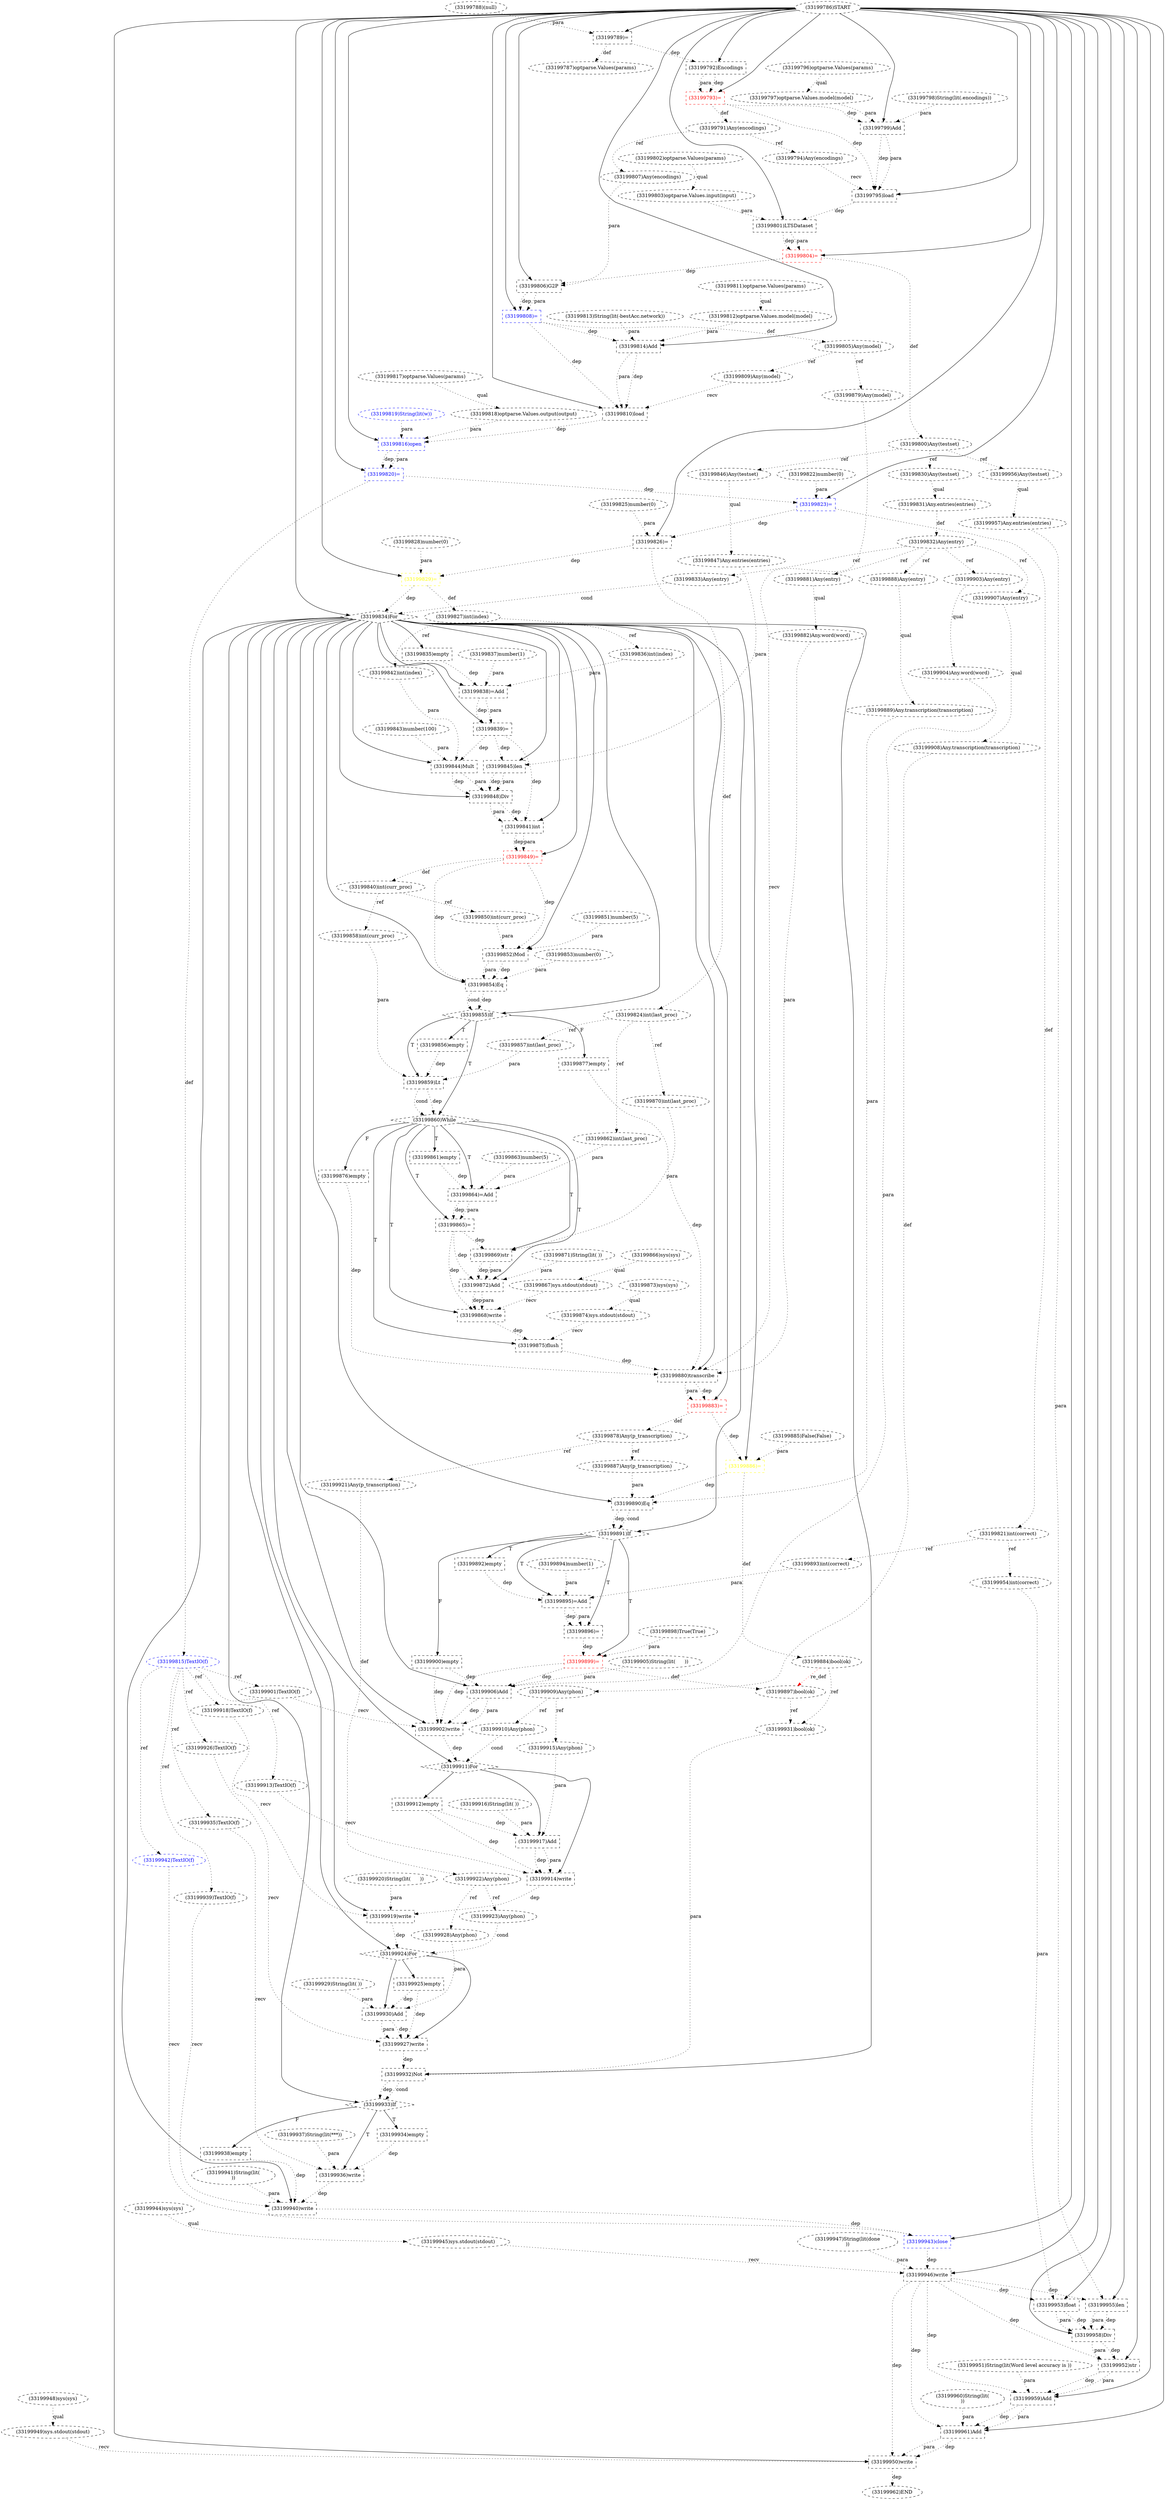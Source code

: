 digraph G {
1 [label="(33199855)If" shape=diamond style=dashed]
2 [label="(33199877)empty" shape=box style=dashed]
3 [label="(33199879)Any(model)" shape=ellipse style=dashed]
4 [label="(33199836)int(index)" shape=ellipse style=dashed]
5 [label="(33199860)While" shape=diamond style=dashed]
6 [label="(33199802)optparse.Values(params)" shape=ellipse style=dashed]
7 [label="(33199808)=" shape=box style=dashed color=blue fontcolor=blue]
8 [label="(33199925)empty" shape=box style=dashed]
9 [label="(33199960)String(lit(
))" shape=ellipse style=dashed]
10 [label="(33199805)Any(model)" shape=ellipse style=dashed]
11 [label="(33199884)bool(ok)" shape=ellipse style=dashed]
12 [label="(33199798)String(lit(.encodings))" shape=ellipse style=dashed]
13 [label="(33199824)int(last_proc)" shape=ellipse style=dashed]
14 [label="(33199945)sys.stdout(stdout)" shape=ellipse style=dashed]
15 [label="(33199811)optparse.Values(params)" shape=ellipse style=dashed]
16 [label="(33199914)write" shape=box style=dashed]
17 [label="(33199848)Div" shape=box style=dashed]
18 [label="(33199878)Any(p_transcription)" shape=ellipse style=dashed]
19 [label="(33199928)Any(phon)" shape=ellipse style=dashed]
20 [label="(33199874)sys.stdout(stdout)" shape=ellipse style=dashed]
21 [label="(33199849)=" shape=box style=dashed color=red fontcolor=red]
22 [label="(33199856)empty" shape=box style=dashed]
23 [label="(33199830)Any(testset)" shape=ellipse style=dashed]
24 [label="(33199827)int(index)" shape=ellipse style=dashed]
25 [label="(33199924)For" shape=diamond style=dashed]
26 [label="(33199864)=Add" shape=box style=dashed]
27 [label="(33199944)sys(sys)" shape=ellipse style=dashed]
28 [label="(33199832)Any(entry)" shape=ellipse style=dashed]
29 [label="(33199880)transcribe" shape=box style=dashed]
30 [label="(33199899)=" shape=box style=dashed color=red fontcolor=red]
31 [label="(33199906)Add" shape=box style=dashed]
32 [label="(33199789)=" shape=box style=dashed color=black fontcolor=black]
33 [label="(33199887)Any(p_transcription)" shape=ellipse style=dashed]
34 [label="(33199937)String(lit(***))" shape=ellipse style=dashed]
35 [label="(33199892)empty" shape=box style=dashed]
36 [label="(33199885)False(False)" shape=ellipse style=dashed]
37 [label="(33199875)flush" shape=box style=dashed]
38 [label="(33199838)=Add" shape=box style=dashed]
39 [label="(33199876)empty" shape=box style=dashed]
40 [label="(33199843)number(100)" shape=ellipse style=dashed]
41 [label="(33199795)load" shape=box style=dashed]
42 [label="(33199831)Any.entries(entries)" shape=ellipse style=dashed]
43 [label="(33199893)int(correct)" shape=ellipse style=dashed]
44 [label="(33199821)int(correct)" shape=ellipse style=dashed]
45 [label="(33199868)write" shape=box style=dashed]
46 [label="(33199858)int(curr_proc)" shape=ellipse style=dashed]
47 [label="(33199959)Add" shape=box style=dashed]
48 [label="(33199921)Any(p_transcription)" shape=ellipse style=dashed]
49 [label="(33199930)Add" shape=box style=dashed]
50 [label="(33199791)Any(encodings)" shape=ellipse style=dashed]
51 [label="(33199907)Any(entry)" shape=ellipse style=dashed]
52 [label="(33199955)len" shape=box style=dashed]
53 [label="(33199863)number(5)" shape=ellipse style=dashed]
54 [label="(33199929)String(lit( ))" shape=ellipse style=dashed]
55 [label="(33199809)Any(model)" shape=ellipse style=dashed]
56 [label="(33199794)Any(encodings)" shape=ellipse style=dashed]
57 [label="(33199816)open" shape=box style=dashed color=blue fontcolor=blue]
58 [label="(33199934)empty" shape=box style=dashed]
59 [label="(33199886)=" shape=box style=dashed color=yellow fontcolor=yellow]
60 [label="(33199902)write" shape=box style=dashed]
61 [label="(33199840)int(curr_proc)" shape=ellipse style=dashed]
62 [label="(33199801)LTSDataset" shape=box style=dashed]
63 [label="(33199825)number(0)" shape=ellipse style=dashed]
64 [label="(33199881)Any(entry)" shape=ellipse style=dashed]
65 [label="(33199796)optparse.Values(params)" shape=ellipse style=dashed]
66 [label="(33199869)str" shape=box style=dashed]
67 [label="(33199910)Any(phon)" shape=ellipse style=dashed]
68 [label="(33199911)For" shape=diamond style=dashed]
69 [label="(33199936)write" shape=box style=dashed]
70 [label="(33199872)Add" shape=box style=dashed]
71 [label="(33199797)optparse.Values.model(model)" shape=ellipse style=dashed]
72 [label="(33199918)TextIO(f)" shape=ellipse style=dashed]
73 [label="(33199823)=" shape=box style=dashed color=blue fontcolor=blue]
74 [label="(33199949)sys.stdout(stdout)" shape=ellipse style=dashed]
75 [label="(33199951)String(lit(Word level accuracy is ))" shape=ellipse style=dashed]
76 [label="(33199819)String(lit(w))" shape=ellipse style=dashed color=blue fontcolor=blue]
77 [label="(33199950)write" shape=box style=dashed]
78 [label="(33199903)Any(entry)" shape=ellipse style=dashed]
79 [label="(33199850)int(curr_proc)" shape=ellipse style=dashed]
80 [label="(33199813)String(lit(-bestAcc.network))" shape=ellipse style=dashed]
81 [label="(33199882)Any.word(word)" shape=ellipse style=dashed]
82 [label="(33199842)int(index)" shape=ellipse style=dashed]
83 [label="(33199859)Lt" shape=box style=dashed]
84 [label="(33199917)Add" shape=box style=dashed]
85 [label="(33199953)float" shape=box style=dashed]
86 [label="(33199845)len" shape=box style=dashed]
87 [label="(33199837)number(1)" shape=ellipse style=dashed]
88 [label="(33199890)Eq" shape=box style=dashed]
89 [label="(33199852)Mod" shape=box style=dashed]
90 [label="(33199883)=" shape=box style=dashed color=red fontcolor=red]
91 [label="(33199915)Any(phon)" shape=ellipse style=dashed]
92 [label="(33199931)bool(ok)" shape=ellipse style=dashed]
93 [label="(33199897)bool(ok)" shape=ellipse style=dashed]
94 [label="(33199896)=" shape=box style=dashed]
95 [label="(33199851)number(5)" shape=ellipse style=dashed]
96 [label="(33199857)int(last_proc)" shape=ellipse style=dashed]
97 [label="(33199888)Any(entry)" shape=ellipse style=dashed]
98 [label="(33199922)Any(phon)" shape=ellipse style=dashed]
99 [label="(33199895)=Add" shape=box style=dashed]
100 [label="(33199916)String(lit( ))" shape=ellipse style=dashed]
101 [label="(33199926)TextIO(f)" shape=ellipse style=dashed]
102 [label="(33199862)int(last_proc)" shape=ellipse style=dashed]
103 [label="(33199952)str" shape=box style=dashed]
104 [label="(33199901)TextIO(f)" shape=ellipse style=dashed]
105 [label="(33199891)If" shape=diamond style=dashed]
106 [label="(33199799)Add" shape=box style=dashed]
107 [label="(33199962)END" style=dashed]
108 [label="(33199912)empty" shape=box style=dashed]
109 [label="(33199927)write" shape=box style=dashed]
110 [label="(33199807)Any(encodings)" shape=ellipse style=dashed]
111 [label="(33199908)Any.transcription(transcription)" shape=ellipse style=dashed]
112 [label="(33199871)String(lit( ))" shape=ellipse style=dashed]
113 [label="(33199941)String(lit(
))" shape=ellipse style=dashed]
114 [label="(33199919)write" shape=box style=dashed]
115 [label="(33199788)(null)" shape=ellipse style=dashed]
116 [label="(33199786)START" style=dashed]
117 [label="(33199844)Mult" shape=box style=dashed]
118 [label="(33199913)TextIO(f)" shape=ellipse style=dashed]
119 [label="(33199804)=" shape=box style=dashed color=red fontcolor=red]
120 [label="(33199822)number(0)" shape=ellipse style=dashed]
121 [label="(33199826)=" shape=box style=dashed color=black fontcolor=black]
122 [label="(33199943)close" shape=box style=dashed color=blue fontcolor=blue]
123 [label="(33199829)=" shape=box style=dashed color=yellow fontcolor=yellow]
124 [label="(33199817)optparse.Values(params)" shape=ellipse style=dashed]
125 [label="(33199958)Div" shape=box style=dashed]
126 [label="(33199812)optparse.Values.model(model)" shape=ellipse style=dashed]
127 [label="(33199909)Any(phon)" shape=ellipse style=dashed]
128 [label="(33199828)number(0)" shape=ellipse style=dashed]
129 [label="(33199900)empty" shape=box style=dashed]
130 [label="(33199870)int(last_proc)" shape=ellipse style=dashed]
131 [label="(33199787)optparse.Values(params)" shape=ellipse style=dashed]
132 [label="(33199835)empty" shape=box style=dashed]
133 [label="(33199956)Any(testset)" shape=ellipse style=dashed]
134 [label="(33199839)=" shape=box style=dashed]
135 [label="(33199889)Any.transcription(transcription)" shape=ellipse style=dashed]
136 [label="(33199954)int(correct)" shape=ellipse style=dashed]
137 [label="(33199932)Not" shape=box style=dashed]
138 [label="(33199957)Any.entries(entries)" shape=ellipse style=dashed]
139 [label="(33199815)TextIO(f)" shape=ellipse style=dashed color=blue fontcolor=blue]
140 [label="(33199904)Any.word(word)" shape=ellipse style=dashed]
141 [label="(33199833)Any(entry)" shape=ellipse style=dashed]
142 [label="(33199947)String(lit(done
))" shape=ellipse style=dashed]
143 [label="(33199938)empty" shape=box style=dashed]
144 [label="(33199933)If" shape=diamond style=dashed]
145 [label="(33199834)For" shape=diamond style=dashed]
146 [label="(33199920)String(lit(	))" shape=ellipse style=dashed]
147 [label="(33199847)Any.entries(entries)" shape=ellipse style=dashed]
148 [label="(33199935)TextIO(f)" shape=ellipse style=dashed]
149 [label="(33199894)number(1)" shape=ellipse style=dashed]
150 [label="(33199898)True(True)" shape=ellipse style=dashed]
151 [label="(33199803)optparse.Values.input(input)" shape=ellipse style=dashed]
152 [label="(33199867)sys.stdout(stdout)" shape=ellipse style=dashed]
153 [label="(33199940)write" shape=box style=dashed]
154 [label="(33199792)Encodings" shape=box style=dashed]
155 [label="(33199818)optparse.Values.output(output)" shape=ellipse style=dashed]
156 [label="(33199942)TextIO(f)" shape=ellipse style=dashed color=blue fontcolor=blue]
157 [label="(33199939)TextIO(f)" shape=ellipse style=dashed]
158 [label="(33199814)Add" shape=box style=dashed]
159 [label="(33199806)G2P" shape=box style=dashed]
160 [label="(33199820)=" shape=box style=dashed color=blue fontcolor=blue]
161 [label="(33199810)load" shape=box style=dashed]
162 [label="(33199873)sys(sys)" shape=ellipse style=dashed]
163 [label="(33199865)=" shape=box style=dashed]
164 [label="(33199923)Any(phon)" shape=ellipse style=dashed]
165 [label="(33199800)Any(testset)" shape=ellipse style=dashed]
166 [label="(33199854)Eq" shape=box style=dashed]
167 [label="(33199841)int" shape=box style=dashed]
168 [label="(33199946)write" shape=box style=dashed]
169 [label="(33199961)Add" shape=box style=dashed]
170 [label="(33199861)empty" shape=box style=dashed]
171 [label="(33199866)sys(sys)" shape=ellipse style=dashed]
172 [label="(33199905)String(lit(	))" shape=ellipse style=dashed]
173 [label="(33199948)sys(sys)" shape=ellipse style=dashed]
174 [label="(33199846)Any(testset)" shape=ellipse style=dashed]
175 [label="(33199853)number(0)" shape=ellipse style=dashed]
176 [label="(33199793)=" shape=box style=dashed color=red fontcolor=red]
145 -> 1 [label="" style=solid];
166 -> 1 [label="dep" style=dotted];
166 -> 1 [label="cond" style=dotted];
1 -> 2 [label="F"];
10 -> 3 [label="ref" style=dotted];
24 -> 4 [label="ref" style=dotted];
1 -> 5 [label="T"];
83 -> 5 [label="dep" style=dotted];
83 -> 5 [label="cond" style=dotted];
116 -> 7 [label="" style=solid];
159 -> 7 [label="dep" style=dotted];
159 -> 7 [label="para" style=dotted];
25 -> 8 [label="" style=solid];
7 -> 10 [label="def" style=dotted];
59 -> 11 [label="def" style=dotted];
121 -> 13 [label="def" style=dotted];
27 -> 14 [label="qual" style=dotted];
68 -> 16 [label="" style=solid];
118 -> 16 [label="recv" style=dotted];
84 -> 16 [label="dep" style=dotted];
84 -> 16 [label="para" style=dotted];
108 -> 16 [label="dep" style=dotted];
145 -> 17 [label="" style=solid];
117 -> 17 [label="dep" style=dotted];
117 -> 17 [label="para" style=dotted];
86 -> 17 [label="dep" style=dotted];
86 -> 17 [label="para" style=dotted];
90 -> 18 [label="def" style=dotted];
98 -> 19 [label="ref" style=dotted];
162 -> 20 [label="qual" style=dotted];
145 -> 21 [label="" style=solid];
167 -> 21 [label="dep" style=dotted];
167 -> 21 [label="para" style=dotted];
1 -> 22 [label="T"];
165 -> 23 [label="ref" style=dotted];
123 -> 24 [label="def" style=dotted];
145 -> 25 [label="" style=solid];
164 -> 25 [label="cond" style=dotted];
114 -> 25 [label="dep" style=dotted];
5 -> 26 [label="T"];
102 -> 26 [label="para" style=dotted];
53 -> 26 [label="para" style=dotted];
170 -> 26 [label="dep" style=dotted];
42 -> 28 [label="def" style=dotted];
145 -> 29 [label="" style=solid];
3 -> 29 [label="recv" style=dotted];
81 -> 29 [label="para" style=dotted];
2 -> 29 [label="dep" style=dotted];
37 -> 29 [label="dep" style=dotted];
39 -> 29 [label="dep" style=dotted];
105 -> 30 [label="T"];
150 -> 30 [label="para" style=dotted];
94 -> 30 [label="dep" style=dotted];
145 -> 31 [label="" style=solid];
140 -> 31 [label="para" style=dotted];
172 -> 31 [label="para" style=dotted];
30 -> 31 [label="dep" style=dotted];
129 -> 31 [label="dep" style=dotted];
116 -> 32 [label="" style=solid];
115 -> 32 [label="para" style=dotted];
18 -> 33 [label="ref" style=dotted];
105 -> 35 [label="T"];
5 -> 37 [label="T"];
20 -> 37 [label="recv" style=dotted];
45 -> 37 [label="dep" style=dotted];
145 -> 38 [label="" style=solid];
4 -> 38 [label="para" style=dotted];
87 -> 38 [label="para" style=dotted];
132 -> 38 [label="dep" style=dotted];
5 -> 39 [label="F"];
116 -> 41 [label="" style=solid];
56 -> 41 [label="recv" style=dotted];
106 -> 41 [label="dep" style=dotted];
106 -> 41 [label="para" style=dotted];
176 -> 41 [label="dep" style=dotted];
23 -> 42 [label="qual" style=dotted];
44 -> 43 [label="ref" style=dotted];
73 -> 44 [label="def" style=dotted];
5 -> 45 [label="T"];
152 -> 45 [label="recv" style=dotted];
70 -> 45 [label="dep" style=dotted];
70 -> 45 [label="para" style=dotted];
163 -> 45 [label="dep" style=dotted];
61 -> 46 [label="ref" style=dotted];
116 -> 47 [label="" style=solid];
75 -> 47 [label="para" style=dotted];
103 -> 47 [label="dep" style=dotted];
103 -> 47 [label="para" style=dotted];
168 -> 47 [label="dep" style=dotted];
18 -> 48 [label="ref" style=dotted];
25 -> 49 [label="" style=solid];
19 -> 49 [label="para" style=dotted];
54 -> 49 [label="para" style=dotted];
8 -> 49 [label="dep" style=dotted];
176 -> 50 [label="def" style=dotted];
28 -> 51 [label="ref" style=dotted];
116 -> 52 [label="" style=solid];
138 -> 52 [label="para" style=dotted];
168 -> 52 [label="dep" style=dotted];
10 -> 55 [label="ref" style=dotted];
50 -> 56 [label="ref" style=dotted];
116 -> 57 [label="" style=solid];
155 -> 57 [label="para" style=dotted];
76 -> 57 [label="para" style=dotted];
161 -> 57 [label="dep" style=dotted];
144 -> 58 [label="T"];
145 -> 59 [label="" style=solid];
36 -> 59 [label="para" style=dotted];
90 -> 59 [label="dep" style=dotted];
145 -> 60 [label="" style=solid];
104 -> 60 [label="recv" style=dotted];
31 -> 60 [label="dep" style=dotted];
31 -> 60 [label="para" style=dotted];
30 -> 60 [label="dep" style=dotted];
129 -> 60 [label="dep" style=dotted];
21 -> 61 [label="def" style=dotted];
116 -> 62 [label="" style=solid];
151 -> 62 [label="para" style=dotted];
41 -> 62 [label="dep" style=dotted];
28 -> 64 [label="ref" style=dotted];
5 -> 66 [label="T"];
130 -> 66 [label="para" style=dotted];
163 -> 66 [label="dep" style=dotted];
127 -> 67 [label="ref" style=dotted];
145 -> 68 [label="" style=solid];
67 -> 68 [label="cond" style=dotted];
60 -> 68 [label="dep" style=dotted];
144 -> 69 [label="T"];
148 -> 69 [label="recv" style=dotted];
34 -> 69 [label="para" style=dotted];
58 -> 69 [label="dep" style=dotted];
5 -> 70 [label="T"];
66 -> 70 [label="dep" style=dotted];
66 -> 70 [label="para" style=dotted];
112 -> 70 [label="para" style=dotted];
163 -> 70 [label="dep" style=dotted];
65 -> 71 [label="qual" style=dotted];
139 -> 72 [label="ref" style=dotted];
116 -> 73 [label="" style=solid];
120 -> 73 [label="para" style=dotted];
160 -> 73 [label="dep" style=dotted];
173 -> 74 [label="qual" style=dotted];
116 -> 77 [label="" style=solid];
74 -> 77 [label="recv" style=dotted];
169 -> 77 [label="dep" style=dotted];
169 -> 77 [label="para" style=dotted];
168 -> 77 [label="dep" style=dotted];
28 -> 78 [label="ref" style=dotted];
61 -> 79 [label="ref" style=dotted];
64 -> 81 [label="qual" style=dotted];
24 -> 82 [label="ref" style=dotted];
1 -> 83 [label="T"];
96 -> 83 [label="para" style=dotted];
46 -> 83 [label="para" style=dotted];
22 -> 83 [label="dep" style=dotted];
68 -> 84 [label="" style=solid];
91 -> 84 [label="para" style=dotted];
100 -> 84 [label="para" style=dotted];
108 -> 84 [label="dep" style=dotted];
116 -> 85 [label="" style=solid];
136 -> 85 [label="para" style=dotted];
168 -> 85 [label="dep" style=dotted];
145 -> 86 [label="" style=solid];
147 -> 86 [label="para" style=dotted];
134 -> 86 [label="dep" style=dotted];
145 -> 88 [label="" style=solid];
33 -> 88 [label="para" style=dotted];
135 -> 88 [label="para" style=dotted];
59 -> 88 [label="dep" style=dotted];
145 -> 89 [label="" style=solid];
79 -> 89 [label="para" style=dotted];
95 -> 89 [label="para" style=dotted];
21 -> 89 [label="dep" style=dotted];
145 -> 90 [label="" style=solid];
29 -> 90 [label="dep" style=dotted];
29 -> 90 [label="para" style=dotted];
127 -> 91 [label="ref" style=dotted];
93 -> 92 [label="ref" style=dotted];
11 -> 92 [label="ref" style=dotted];
30 -> 93 [label="def" style=dotted];
11 -> 93 [label="re_def" style=dotted color=red];
105 -> 94 [label="T"];
99 -> 94 [label="dep" style=dotted];
99 -> 94 [label="para" style=dotted];
13 -> 96 [label="ref" style=dotted];
28 -> 97 [label="ref" style=dotted];
48 -> 98 [label="def" style=dotted];
105 -> 99 [label="T"];
43 -> 99 [label="para" style=dotted];
149 -> 99 [label="para" style=dotted];
35 -> 99 [label="dep" style=dotted];
139 -> 101 [label="ref" style=dotted];
13 -> 102 [label="ref" style=dotted];
116 -> 103 [label="" style=solid];
125 -> 103 [label="dep" style=dotted];
125 -> 103 [label="para" style=dotted];
168 -> 103 [label="dep" style=dotted];
139 -> 104 [label="ref" style=dotted];
145 -> 105 [label="" style=solid];
88 -> 105 [label="dep" style=dotted];
88 -> 105 [label="cond" style=dotted];
116 -> 106 [label="" style=solid];
71 -> 106 [label="para" style=dotted];
12 -> 106 [label="para" style=dotted];
176 -> 106 [label="dep" style=dotted];
77 -> 107 [label="dep" style=dotted];
68 -> 108 [label="" style=solid];
25 -> 109 [label="" style=solid];
101 -> 109 [label="recv" style=dotted];
49 -> 109 [label="dep" style=dotted];
49 -> 109 [label="para" style=dotted];
8 -> 109 [label="dep" style=dotted];
50 -> 110 [label="ref" style=dotted];
51 -> 111 [label="qual" style=dotted];
145 -> 114 [label="" style=solid];
72 -> 114 [label="recv" style=dotted];
146 -> 114 [label="para" style=dotted];
16 -> 114 [label="dep" style=dotted];
145 -> 117 [label="" style=solid];
82 -> 117 [label="para" style=dotted];
40 -> 117 [label="para" style=dotted];
134 -> 117 [label="dep" style=dotted];
139 -> 118 [label="ref" style=dotted];
116 -> 119 [label="" style=solid];
62 -> 119 [label="dep" style=dotted];
62 -> 119 [label="para" style=dotted];
116 -> 121 [label="" style=solid];
63 -> 121 [label="para" style=dotted];
73 -> 121 [label="dep" style=dotted];
116 -> 122 [label="" style=solid];
156 -> 122 [label="recv" style=dotted];
153 -> 122 [label="dep" style=dotted];
116 -> 123 [label="" style=solid];
128 -> 123 [label="para" style=dotted];
121 -> 123 [label="dep" style=dotted];
116 -> 125 [label="" style=solid];
85 -> 125 [label="dep" style=dotted];
85 -> 125 [label="para" style=dotted];
52 -> 125 [label="dep" style=dotted];
52 -> 125 [label="para" style=dotted];
15 -> 126 [label="qual" style=dotted];
111 -> 127 [label="def" style=dotted];
105 -> 129 [label="F"];
13 -> 130 [label="ref" style=dotted];
32 -> 131 [label="def" style=dotted];
145 -> 132 [label="" style=solid];
165 -> 133 [label="ref" style=dotted];
145 -> 134 [label="" style=solid];
38 -> 134 [label="dep" style=dotted];
38 -> 134 [label="para" style=dotted];
97 -> 135 [label="qual" style=dotted];
44 -> 136 [label="ref" style=dotted];
145 -> 137 [label="" style=solid];
92 -> 137 [label="para" style=dotted];
109 -> 137 [label="dep" style=dotted];
133 -> 138 [label="qual" style=dotted];
160 -> 139 [label="def" style=dotted];
78 -> 140 [label="qual" style=dotted];
28 -> 141 [label="ref" style=dotted];
144 -> 143 [label="F"];
145 -> 144 [label="" style=solid];
137 -> 144 [label="dep" style=dotted];
137 -> 144 [label="cond" style=dotted];
116 -> 145 [label="" style=solid];
141 -> 145 [label="cond" style=dotted];
123 -> 145 [label="dep" style=dotted];
174 -> 147 [label="qual" style=dotted];
139 -> 148 [label="ref" style=dotted];
6 -> 151 [label="qual" style=dotted];
171 -> 152 [label="qual" style=dotted];
145 -> 153 [label="" style=solid];
157 -> 153 [label="recv" style=dotted];
113 -> 153 [label="para" style=dotted];
69 -> 153 [label="dep" style=dotted];
143 -> 153 [label="dep" style=dotted];
116 -> 154 [label="" style=solid];
32 -> 154 [label="dep" style=dotted];
124 -> 155 [label="qual" style=dotted];
139 -> 156 [label="ref" style=dotted];
139 -> 157 [label="ref" style=dotted];
116 -> 158 [label="" style=solid];
126 -> 158 [label="para" style=dotted];
80 -> 158 [label="para" style=dotted];
7 -> 158 [label="dep" style=dotted];
116 -> 159 [label="" style=solid];
110 -> 159 [label="para" style=dotted];
119 -> 159 [label="dep" style=dotted];
116 -> 160 [label="" style=solid];
57 -> 160 [label="dep" style=dotted];
57 -> 160 [label="para" style=dotted];
116 -> 161 [label="" style=solid];
55 -> 161 [label="recv" style=dotted];
158 -> 161 [label="dep" style=dotted];
158 -> 161 [label="para" style=dotted];
7 -> 161 [label="dep" style=dotted];
5 -> 163 [label="T"];
26 -> 163 [label="dep" style=dotted];
26 -> 163 [label="para" style=dotted];
98 -> 164 [label="ref" style=dotted];
119 -> 165 [label="def" style=dotted];
145 -> 166 [label="" style=solid];
89 -> 166 [label="dep" style=dotted];
89 -> 166 [label="para" style=dotted];
175 -> 166 [label="para" style=dotted];
21 -> 166 [label="dep" style=dotted];
145 -> 167 [label="" style=solid];
17 -> 167 [label="dep" style=dotted];
17 -> 167 [label="para" style=dotted];
134 -> 167 [label="dep" style=dotted];
116 -> 168 [label="" style=solid];
14 -> 168 [label="recv" style=dotted];
142 -> 168 [label="para" style=dotted];
122 -> 168 [label="dep" style=dotted];
116 -> 169 [label="" style=solid];
47 -> 169 [label="dep" style=dotted];
47 -> 169 [label="para" style=dotted];
9 -> 169 [label="para" style=dotted];
168 -> 169 [label="dep" style=dotted];
5 -> 170 [label="T"];
165 -> 174 [label="ref" style=dotted];
116 -> 176 [label="" style=solid];
154 -> 176 [label="dep" style=dotted];
154 -> 176 [label="para" style=dotted];
}